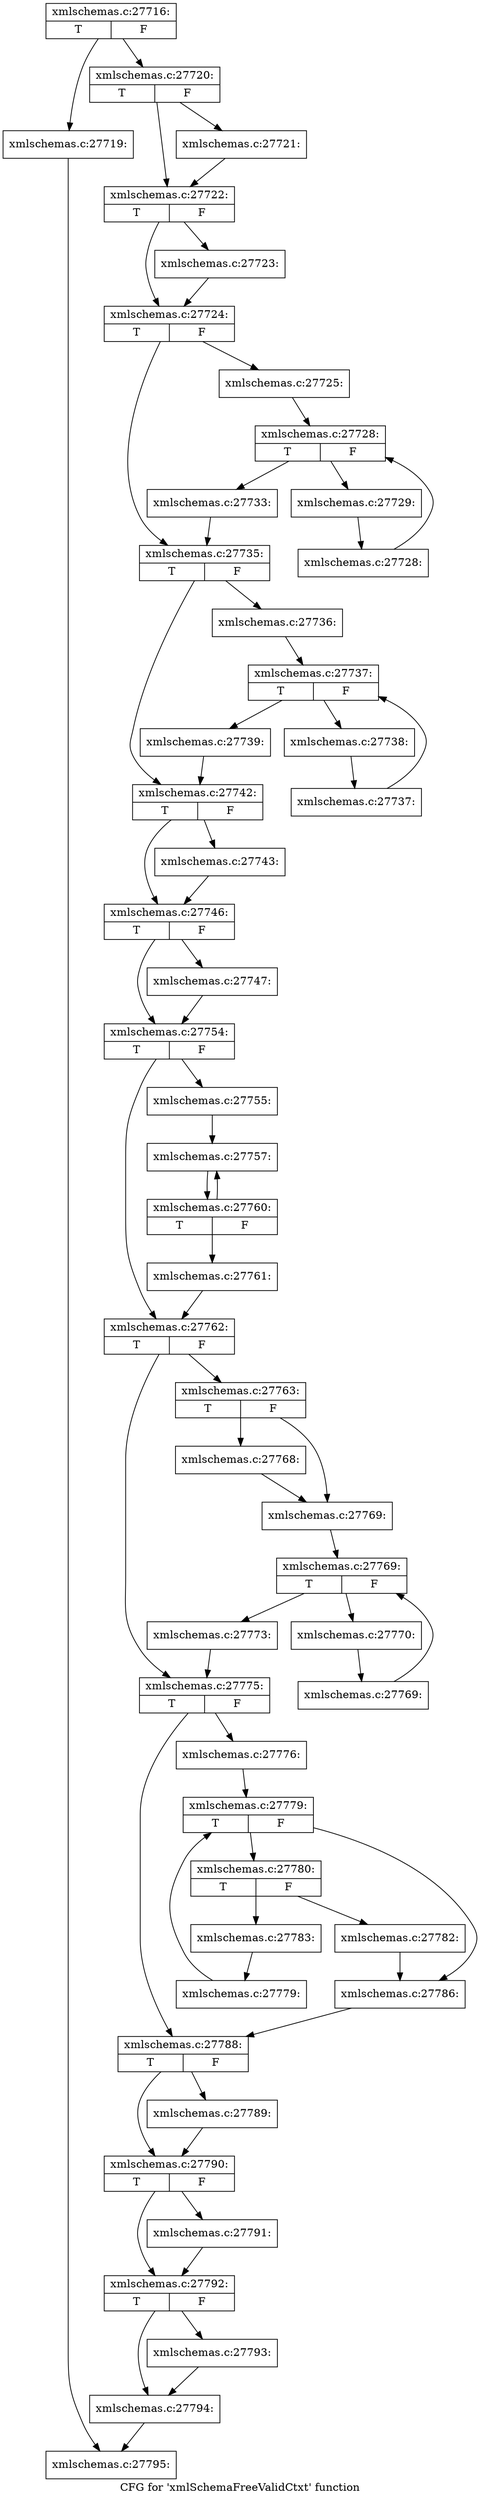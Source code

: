 digraph "CFG for 'xmlSchemaFreeValidCtxt' function" {
	label="CFG for 'xmlSchemaFreeValidCtxt' function";

	Node0x55d025b995e0 [shape=record,label="{xmlschemas.c:27716:|{<s0>T|<s1>F}}"];
	Node0x55d025b995e0 -> Node0x55d025b960b0;
	Node0x55d025b995e0 -> Node0x55d025cee3c0;
	Node0x55d025b960b0 [shape=record,label="{xmlschemas.c:27719:}"];
	Node0x55d025b960b0 -> Node0x55d025b97040;
	Node0x55d025cee3c0 [shape=record,label="{xmlschemas.c:27720:|{<s0>T|<s1>F}}"];
	Node0x55d025cee3c0 -> Node0x55d025d01860;
	Node0x55d025cee3c0 -> Node0x55d025d018b0;
	Node0x55d025d01860 [shape=record,label="{xmlschemas.c:27721:}"];
	Node0x55d025d01860 -> Node0x55d025d018b0;
	Node0x55d025d018b0 [shape=record,label="{xmlschemas.c:27722:|{<s0>T|<s1>F}}"];
	Node0x55d025d018b0 -> Node0x55d025d01ee0;
	Node0x55d025d018b0 -> Node0x55d025d01f30;
	Node0x55d025d01ee0 [shape=record,label="{xmlschemas.c:27723:}"];
	Node0x55d025d01ee0 -> Node0x55d025d01f30;
	Node0x55d025d01f30 [shape=record,label="{xmlschemas.c:27724:|{<s0>T|<s1>F}}"];
	Node0x55d025d01f30 -> Node0x55d025d02560;
	Node0x55d025d01f30 -> Node0x55d025d025b0;
	Node0x55d025d02560 [shape=record,label="{xmlschemas.c:27725:}"];
	Node0x55d025d02560 -> Node0x55d025d03020;
	Node0x55d025d03020 [shape=record,label="{xmlschemas.c:27728:|{<s0>T|<s1>F}}"];
	Node0x55d025d03020 -> Node0x55d025d032a0;
	Node0x55d025d03020 -> Node0x55d025d02e80;
	Node0x55d025d032a0 [shape=record,label="{xmlschemas.c:27729:}"];
	Node0x55d025d032a0 -> Node0x55d025d03210;
	Node0x55d025d03210 [shape=record,label="{xmlschemas.c:27728:}"];
	Node0x55d025d03210 -> Node0x55d025d03020;
	Node0x55d025d02e80 [shape=record,label="{xmlschemas.c:27733:}"];
	Node0x55d025d02e80 -> Node0x55d025d025b0;
	Node0x55d025d025b0 [shape=record,label="{xmlschemas.c:27735:|{<s0>T|<s1>F}}"];
	Node0x55d025d025b0 -> Node0x55d025d04700;
	Node0x55d025d025b0 -> Node0x55d025d04750;
	Node0x55d025d04700 [shape=record,label="{xmlschemas.c:27736:}"];
	Node0x55d025d04700 -> Node0x55d025d05040;
	Node0x55d025d05040 [shape=record,label="{xmlschemas.c:27737:|{<s0>T|<s1>F}}"];
	Node0x55d025d05040 -> Node0x55d025d052c0;
	Node0x55d025d05040 -> Node0x55d025d04ea0;
	Node0x55d025d052c0 [shape=record,label="{xmlschemas.c:27738:}"];
	Node0x55d025d052c0 -> Node0x55d025d05230;
	Node0x55d025d05230 [shape=record,label="{xmlschemas.c:27737:}"];
	Node0x55d025d05230 -> Node0x55d025d05040;
	Node0x55d025d04ea0 [shape=record,label="{xmlschemas.c:27739:}"];
	Node0x55d025d04ea0 -> Node0x55d025d04750;
	Node0x55d025d04750 [shape=record,label="{xmlschemas.c:27742:|{<s0>T|<s1>F}}"];
	Node0x55d025d04750 -> Node0x55d025d070f0;
	Node0x55d025d04750 -> Node0x55d025d07140;
	Node0x55d025d070f0 [shape=record,label="{xmlschemas.c:27743:}"];
	Node0x55d025d070f0 -> Node0x55d025d07140;
	Node0x55d025d07140 [shape=record,label="{xmlschemas.c:27746:|{<s0>T|<s1>F}}"];
	Node0x55d025d07140 -> Node0x55d025d086d0;
	Node0x55d025d07140 -> Node0x55d025d08720;
	Node0x55d025d086d0 [shape=record,label="{xmlschemas.c:27747:}"];
	Node0x55d025d086d0 -> Node0x55d025d08720;
	Node0x55d025d08720 [shape=record,label="{xmlschemas.c:27754:|{<s0>T|<s1>F}}"];
	Node0x55d025d08720 -> Node0x55d025d09160;
	Node0x55d025d08720 -> Node0x55d025d091b0;
	Node0x55d025d09160 [shape=record,label="{xmlschemas.c:27755:}"];
	Node0x55d025d09160 -> Node0x55d025d09d70;
	Node0x55d025d09d70 [shape=record,label="{xmlschemas.c:27757:}"];
	Node0x55d025d09d70 -> Node0x55d025d09d20;
	Node0x55d025d09d20 [shape=record,label="{xmlschemas.c:27760:|{<s0>T|<s1>F}}"];
	Node0x55d025d09d20 -> Node0x55d025d09d70;
	Node0x55d025d09d20 -> Node0x55d025d09cd0;
	Node0x55d025d09cd0 [shape=record,label="{xmlschemas.c:27761:}"];
	Node0x55d025d09cd0 -> Node0x55d025d091b0;
	Node0x55d025d091b0 [shape=record,label="{xmlschemas.c:27762:|{<s0>T|<s1>F}}"];
	Node0x55d025d091b0 -> Node0x55d025d0a970;
	Node0x55d025d091b0 -> Node0x55d025d0a9c0;
	Node0x55d025d0a970 [shape=record,label="{xmlschemas.c:27763:|{<s0>T|<s1>F}}"];
	Node0x55d025d0a970 -> Node0x55d025d0b3e0;
	Node0x55d025d0a970 -> Node0x55d025d0b430;
	Node0x55d025d0b3e0 [shape=record,label="{xmlschemas.c:27768:}"];
	Node0x55d025d0b3e0 -> Node0x55d025d0b430;
	Node0x55d025d0b430 [shape=record,label="{xmlschemas.c:27769:}"];
	Node0x55d025d0b430 -> Node0x55d025d0be20;
	Node0x55d025d0be20 [shape=record,label="{xmlschemas.c:27769:|{<s0>T|<s1>F}}"];
	Node0x55d025d0be20 -> Node0x55d025b93a40;
	Node0x55d025d0be20 -> Node0x55d025d0bd20;
	Node0x55d025b93a40 [shape=record,label="{xmlschemas.c:27770:}"];
	Node0x55d025b93a40 -> Node0x55d025d0b9e0;
	Node0x55d025d0b9e0 [shape=record,label="{xmlschemas.c:27769:}"];
	Node0x55d025d0b9e0 -> Node0x55d025d0be20;
	Node0x55d025d0bd20 [shape=record,label="{xmlschemas.c:27773:}"];
	Node0x55d025d0bd20 -> Node0x55d025d0a9c0;
	Node0x55d025d0a9c0 [shape=record,label="{xmlschemas.c:27775:|{<s0>T|<s1>F}}"];
	Node0x55d025d0a9c0 -> Node0x55d025d0cfc0;
	Node0x55d025d0a9c0 -> Node0x55d025d0d010;
	Node0x55d025d0cfc0 [shape=record,label="{xmlschemas.c:27776:}"];
	Node0x55d025d0cfc0 -> Node0x55d025d0db60;
	Node0x55d025d0db60 [shape=record,label="{xmlschemas.c:27779:|{<s0>T|<s1>F}}"];
	Node0x55d025d0db60 -> Node0x55d025d0dde0;
	Node0x55d025d0db60 -> Node0x55d025d0d9c0;
	Node0x55d025d0dde0 [shape=record,label="{xmlschemas.c:27780:|{<s0>T|<s1>F}}"];
	Node0x55d025d0dde0 -> Node0x55d025d0e690;
	Node0x55d025d0dde0 -> Node0x55d025d0e6e0;
	Node0x55d025d0e690 [shape=record,label="{xmlschemas.c:27782:}"];
	Node0x55d025d0e690 -> Node0x55d025d0d9c0;
	Node0x55d025d0e6e0 [shape=record,label="{xmlschemas.c:27783:}"];
	Node0x55d025d0e6e0 -> Node0x55d025d0dd50;
	Node0x55d025d0dd50 [shape=record,label="{xmlschemas.c:27779:}"];
	Node0x55d025d0dd50 -> Node0x55d025d0db60;
	Node0x55d025d0d9c0 [shape=record,label="{xmlschemas.c:27786:}"];
	Node0x55d025d0d9c0 -> Node0x55d025d0d010;
	Node0x55d025d0d010 [shape=record,label="{xmlschemas.c:27788:|{<s0>T|<s1>F}}"];
	Node0x55d025d0d010 -> Node0x55d025d0fb40;
	Node0x55d025d0d010 -> Node0x55d025d0fb90;
	Node0x55d025d0fb40 [shape=record,label="{xmlschemas.c:27789:}"];
	Node0x55d025d0fb40 -> Node0x55d025d0fb90;
	Node0x55d025d0fb90 [shape=record,label="{xmlschemas.c:27790:|{<s0>T|<s1>F}}"];
	Node0x55d025d0fb90 -> Node0x55d025d10280;
	Node0x55d025d0fb90 -> Node0x55d025d102d0;
	Node0x55d025d10280 [shape=record,label="{xmlschemas.c:27791:}"];
	Node0x55d025d10280 -> Node0x55d025d102d0;
	Node0x55d025d102d0 [shape=record,label="{xmlschemas.c:27792:|{<s0>T|<s1>F}}"];
	Node0x55d025d102d0 -> Node0x55d025d0ef10;
	Node0x55d025d102d0 -> Node0x55d025d0bb20;
	Node0x55d025d0ef10 [shape=record,label="{xmlschemas.c:27793:}"];
	Node0x55d025d0ef10 -> Node0x55d025d0bb20;
	Node0x55d025d0bb20 [shape=record,label="{xmlschemas.c:27794:}"];
	Node0x55d025d0bb20 -> Node0x55d025b97040;
	Node0x55d025b97040 [shape=record,label="{xmlschemas.c:27795:}"];
}
